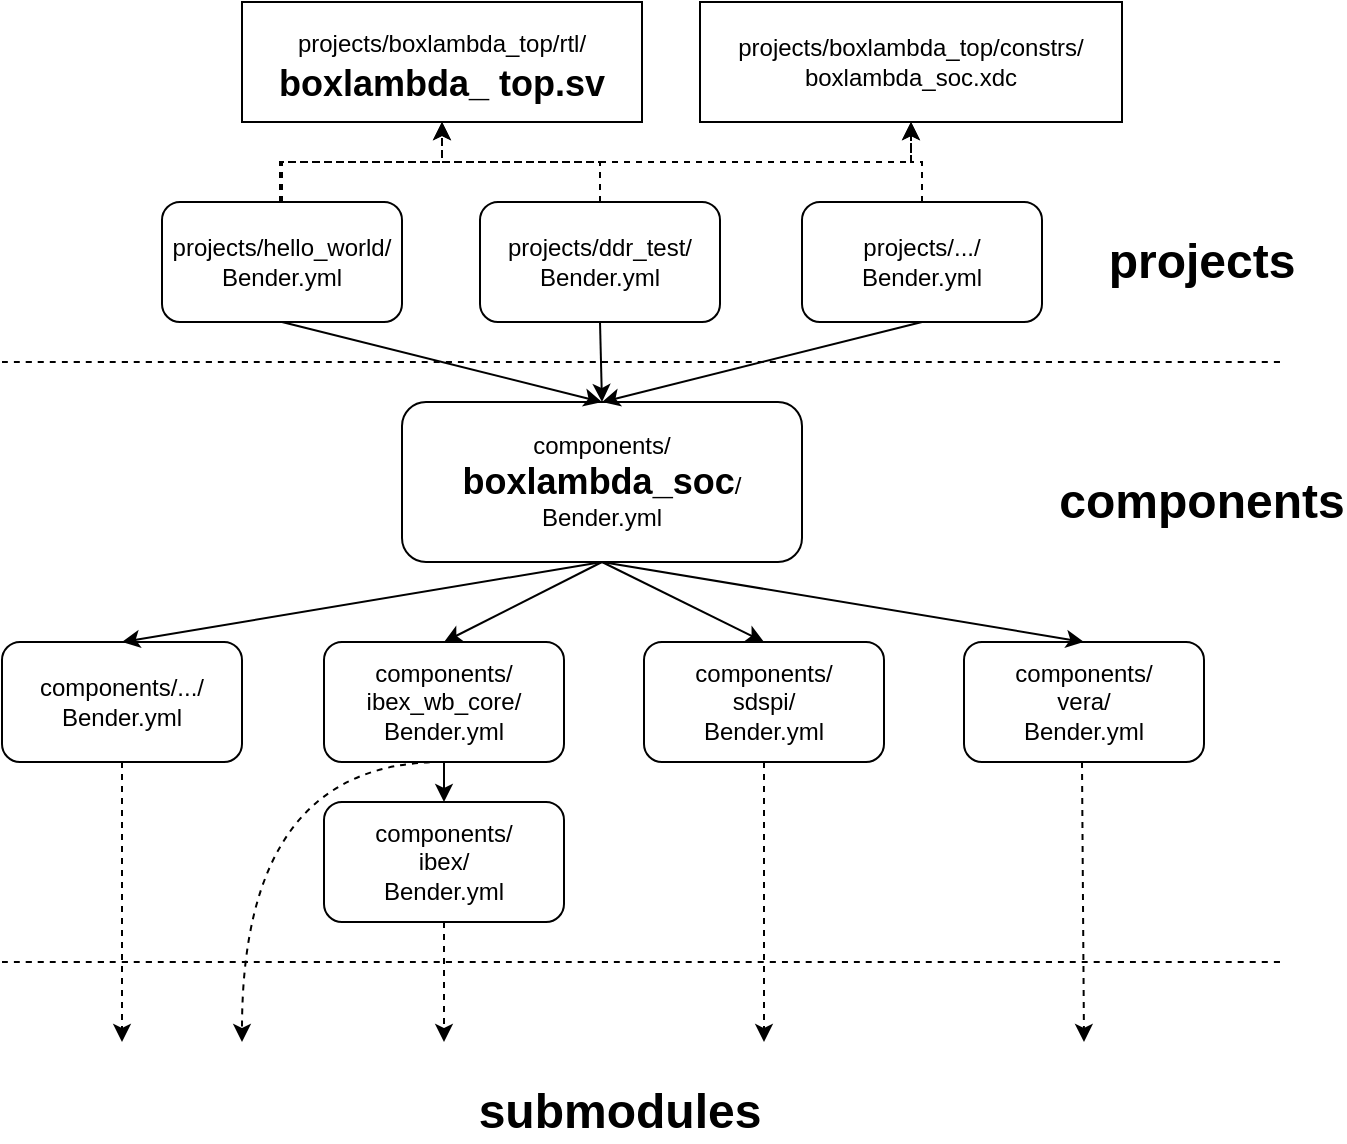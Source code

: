 <mxfile version="24.2.5" type="device">
  <diagram id="vD6cmQ3MLj1Lhym_ptF8" name="Page-1">
    <mxGraphModel dx="2214" dy="1943" grid="1" gridSize="10" guides="1" tooltips="1" connect="1" arrows="1" fold="1" page="1" pageScale="1" pageWidth="850" pageHeight="1100" math="0" shadow="0">
      <root>
        <mxCell id="0" />
        <mxCell id="1" parent="0" />
        <mxCell id="AYIg6Dj9uEM3NDUXBw64-1" value="components/&lt;br&gt;&lt;b&gt;&lt;font style=&quot;font-size: 18px;&quot;&gt;boxlambda_soc&lt;/font&gt;&lt;/b&gt;/&lt;br&gt;Bender.yml" style="rounded=1;whiteSpace=wrap;html=1;" parent="1" vertex="1">
          <mxGeometry x="160" y="120" width="200" height="80" as="geometry" />
        </mxCell>
        <mxCell id="AYIg6Dj9uEM3NDUXBw64-2" value="projects/hello_world/&lt;br&gt;Bender.yml" style="rounded=1;whiteSpace=wrap;html=1;" parent="1" vertex="1">
          <mxGeometry x="40" y="20" width="120" height="60" as="geometry" />
        </mxCell>
        <mxCell id="AYIg6Dj9uEM3NDUXBw64-3" value="" style="endArrow=classic;html=1;rounded=0;exitX=0.5;exitY=1;exitDx=0;exitDy=0;entryX=0.5;entryY=0;entryDx=0;entryDy=0;" parent="1" source="AYIg6Dj9uEM3NDUXBw64-2" target="AYIg6Dj9uEM3NDUXBw64-1" edge="1">
          <mxGeometry width="50" height="50" relative="1" as="geometry">
            <mxPoint x="279" y="330" as="sourcePoint" />
            <mxPoint x="329" y="280" as="targetPoint" />
          </mxGeometry>
        </mxCell>
        <mxCell id="AYIg6Dj9uEM3NDUXBw64-4" value="components/&lt;br&gt;ibex_wb_core/&lt;br&gt;Bender.yml" style="rounded=1;whiteSpace=wrap;html=1;" parent="1" vertex="1">
          <mxGeometry x="121" y="240" width="120" height="60" as="geometry" />
        </mxCell>
        <mxCell id="AYIg6Dj9uEM3NDUXBw64-5" value="components/&lt;br&gt;sdspi/&lt;br&gt;Bender.yml" style="rounded=1;whiteSpace=wrap;html=1;" parent="1" vertex="1">
          <mxGeometry x="281" y="240" width="120" height="60" as="geometry" />
        </mxCell>
        <mxCell id="AYIg6Dj9uEM3NDUXBw64-6" value="components/&lt;br&gt;vera/&lt;br&gt;Bender.yml" style="rounded=1;whiteSpace=wrap;html=1;" parent="1" vertex="1">
          <mxGeometry x="441" y="240" width="120" height="60" as="geometry" />
        </mxCell>
        <mxCell id="AYIg6Dj9uEM3NDUXBw64-7" value="components/&lt;br&gt;ibex/&lt;br&gt;Bender.yml" style="rounded=1;whiteSpace=wrap;html=1;" parent="1" vertex="1">
          <mxGeometry x="121" y="320" width="120" height="60" as="geometry" />
        </mxCell>
        <mxCell id="AYIg6Dj9uEM3NDUXBw64-9" value="" style="endArrow=classic;html=1;rounded=0;exitX=0.5;exitY=1;exitDx=0;exitDy=0;entryX=0.5;entryY=0;entryDx=0;entryDy=0;" parent="1" source="AYIg6Dj9uEM3NDUXBw64-1" target="AYIg6Dj9uEM3NDUXBw64-5" edge="1">
          <mxGeometry width="50" height="50" relative="1" as="geometry">
            <mxPoint x="430" y="230" as="sourcePoint" />
            <mxPoint x="480" y="180" as="targetPoint" />
          </mxGeometry>
        </mxCell>
        <mxCell id="AYIg6Dj9uEM3NDUXBw64-10" value="" style="endArrow=classic;html=1;rounded=0;exitX=0.5;exitY=1;exitDx=0;exitDy=0;entryX=0.5;entryY=0;entryDx=0;entryDy=0;" parent="1" source="AYIg6Dj9uEM3NDUXBw64-1" target="AYIg6Dj9uEM3NDUXBw64-6" edge="1">
          <mxGeometry width="50" height="50" relative="1" as="geometry">
            <mxPoint x="350" y="210" as="sourcePoint" />
            <mxPoint x="351" y="250" as="targetPoint" />
          </mxGeometry>
        </mxCell>
        <mxCell id="AYIg6Dj9uEM3NDUXBw64-11" value="" style="endArrow=classic;html=1;rounded=0;exitX=0.5;exitY=1;exitDx=0;exitDy=0;entryX=0.5;entryY=0;entryDx=0;entryDy=0;" parent="1" source="AYIg6Dj9uEM3NDUXBw64-1" target="AYIg6Dj9uEM3NDUXBw64-4" edge="1">
          <mxGeometry width="50" height="50" relative="1" as="geometry">
            <mxPoint x="350" y="210" as="sourcePoint" />
            <mxPoint x="511" y="250" as="targetPoint" />
          </mxGeometry>
        </mxCell>
        <mxCell id="AYIg6Dj9uEM3NDUXBw64-12" value="" style="endArrow=classic;html=1;rounded=0;exitX=0.5;exitY=1;exitDx=0;exitDy=0;" parent="1" source="AYIg6Dj9uEM3NDUXBw64-4" target="AYIg6Dj9uEM3NDUXBw64-7" edge="1">
          <mxGeometry width="50" height="50" relative="1" as="geometry">
            <mxPoint x="150" y="490" as="sourcePoint" />
            <mxPoint x="200" y="440" as="targetPoint" />
          </mxGeometry>
        </mxCell>
        <mxCell id="AYIg6Dj9uEM3NDUXBw64-14" value="" style="endArrow=classic;html=1;rounded=0;exitX=0.5;exitY=1;exitDx=0;exitDy=0;entryX=0.5;entryY=0;entryDx=0;entryDy=0;dashed=1;" parent="1" source="AYIg6Dj9uEM3NDUXBw64-5" edge="1">
          <mxGeometry width="50" height="50" relative="1" as="geometry">
            <mxPoint x="370" y="230" as="sourcePoint" />
            <mxPoint x="341" y="440" as="targetPoint" />
          </mxGeometry>
        </mxCell>
        <mxCell id="AYIg6Dj9uEM3NDUXBw64-22" value="" style="endArrow=classic;html=1;rounded=0;targetPerimeterSpacing=14;strokeWidth=1;entryX=0.5;entryY=0;entryDx=0;entryDy=0;dashed=1;" parent="1" edge="1">
          <mxGeometry width="50" height="50" relative="1" as="geometry">
            <mxPoint x="500" y="300" as="sourcePoint" />
            <mxPoint x="501" y="440" as="targetPoint" />
          </mxGeometry>
        </mxCell>
        <mxCell id="AYIg6Dj9uEM3NDUXBw64-24" value="" style="endArrow=classic;html=1;rounded=0;targetPerimeterSpacing=14;strokeWidth=1;entryX=0.5;entryY=0;entryDx=0;entryDy=0;dashed=1;exitX=0.5;exitY=1;exitDx=0;exitDy=0;" parent="1" source="AYIg6Dj9uEM3NDUXBw64-7" edge="1">
          <mxGeometry width="50" height="50" relative="1" as="geometry">
            <mxPoint x="351" y="390" as="sourcePoint" />
            <mxPoint x="181" y="440" as="targetPoint" />
          </mxGeometry>
        </mxCell>
        <mxCell id="AYIg6Dj9uEM3NDUXBw64-28" value="" style="endArrow=classic;html=1;rounded=0;targetPerimeterSpacing=14;strokeWidth=1;dashed=1;edgeStyle=orthogonalEdgeStyle;curved=1;" parent="1" edge="1">
          <mxGeometry width="50" height="50" relative="1" as="geometry">
            <mxPoint x="180" y="300" as="sourcePoint" />
            <mxPoint x="80" y="440" as="targetPoint" />
            <Array as="points">
              <mxPoint x="80" y="300" />
            </Array>
          </mxGeometry>
        </mxCell>
        <mxCell id="imEgieJ_jZu0eXIz9Plr-1" value="" style="endArrow=none;dashed=1;html=1;rounded=0;targetPerimeterSpacing=14;strokeWidth=1;curved=1;" parent="1" edge="1">
          <mxGeometry width="50" height="50" relative="1" as="geometry">
            <mxPoint x="-40" y="100" as="sourcePoint" />
            <mxPoint x="600" y="100" as="targetPoint" />
          </mxGeometry>
        </mxCell>
        <mxCell id="imEgieJ_jZu0eXIz9Plr-2" value="" style="endArrow=none;dashed=1;html=1;rounded=0;targetPerimeterSpacing=14;strokeWidth=1;curved=1;" parent="1" edge="1">
          <mxGeometry width="50" height="50" relative="1" as="geometry">
            <mxPoint x="-40" y="400" as="sourcePoint" />
            <mxPoint x="600" y="400" as="targetPoint" />
          </mxGeometry>
        </mxCell>
        <mxCell id="imEgieJ_jZu0eXIz9Plr-3" value="projects" style="text;html=1;strokeColor=none;fillColor=none;align=center;verticalAlign=middle;whiteSpace=wrap;rounded=0;fontStyle=1;fontSize=24;" parent="1" vertex="1">
          <mxGeometry x="530" y="35" width="60" height="30" as="geometry" />
        </mxCell>
        <mxCell id="imEgieJ_jZu0eXIz9Plr-4" value="components" style="text;html=1;strokeColor=none;fillColor=none;align=center;verticalAlign=middle;whiteSpace=wrap;rounded=0;fontStyle=1;fontSize=24;" parent="1" vertex="1">
          <mxGeometry x="530" y="155" width="60" height="30" as="geometry" />
        </mxCell>
        <mxCell id="imEgieJ_jZu0eXIz9Plr-5" value="submodules" style="text;html=1;strokeColor=none;fillColor=none;align=center;verticalAlign=middle;whiteSpace=wrap;rounded=0;fontStyle=1;fontSize=24;" parent="1" vertex="1">
          <mxGeometry x="239" y="460" width="60" height="30" as="geometry" />
        </mxCell>
        <mxCell id="7cDhj4UyhK-GTtnWPC7y-2" value="components/.../&lt;br&gt;Bender.yml" style="rounded=1;whiteSpace=wrap;html=1;" parent="1" vertex="1">
          <mxGeometry x="-40" y="240" width="120" height="60" as="geometry" />
        </mxCell>
        <mxCell id="7cDhj4UyhK-GTtnWPC7y-3" value="" style="endArrow=classic;html=1;rounded=0;exitX=0.5;exitY=1;exitDx=0;exitDy=0;entryX=0.5;entryY=0;entryDx=0;entryDy=0;" parent="1" source="AYIg6Dj9uEM3NDUXBw64-1" target="7cDhj4UyhK-GTtnWPC7y-2" edge="1">
          <mxGeometry width="50" height="50" relative="1" as="geometry">
            <mxPoint x="350" y="210" as="sourcePoint" />
            <mxPoint x="191" y="250" as="targetPoint" />
          </mxGeometry>
        </mxCell>
        <mxCell id="7cDhj4UyhK-GTtnWPC7y-4" value="" style="endArrow=classic;html=1;rounded=0;exitX=0.5;exitY=1;exitDx=0;exitDy=0;dashed=1;entryX=0.5;entryY=0;entryDx=0;entryDy=0;" parent="1" source="7cDhj4UyhK-GTtnWPC7y-2" edge="1">
          <mxGeometry width="50" height="50" relative="1" as="geometry">
            <mxPoint x="220" y="340" as="sourcePoint" />
            <mxPoint x="20" y="440" as="targetPoint" />
          </mxGeometry>
        </mxCell>
        <mxCell id="7cDhj4UyhK-GTtnWPC7y-6" value="projects/ddr_test/&lt;br&gt;Bender.yml" style="rounded=1;whiteSpace=wrap;html=1;" parent="1" vertex="1">
          <mxGeometry x="199" y="20" width="120" height="60" as="geometry" />
        </mxCell>
        <mxCell id="7cDhj4UyhK-GTtnWPC7y-7" value="" style="endArrow=classic;html=1;rounded=0;exitX=0.5;exitY=1;exitDx=0;exitDy=0;entryX=0.5;entryY=0;entryDx=0;entryDy=0;" parent="1" source="7cDhj4UyhK-GTtnWPC7y-6" target="AYIg6Dj9uEM3NDUXBw64-1" edge="1">
          <mxGeometry width="50" height="50" relative="1" as="geometry">
            <mxPoint x="110" y="110" as="sourcePoint" />
            <mxPoint x="209" y="153.585" as="targetPoint" />
          </mxGeometry>
        </mxCell>
        <mxCell id="7cDhj4UyhK-GTtnWPC7y-8" value="projects/.../&lt;br&gt;Bender.yml" style="rounded=1;whiteSpace=wrap;html=1;" parent="1" vertex="1">
          <mxGeometry x="360" y="20" width="120" height="60" as="geometry" />
        </mxCell>
        <mxCell id="7cDhj4UyhK-GTtnWPC7y-9" value="" style="endArrow=classic;html=1;rounded=0;exitX=0.5;exitY=1;exitDx=0;exitDy=0;entryX=0.5;entryY=0;entryDx=0;entryDy=0;" parent="1" source="7cDhj4UyhK-GTtnWPC7y-8" target="AYIg6Dj9uEM3NDUXBw64-1" edge="1">
          <mxGeometry width="50" height="50" relative="1" as="geometry">
            <mxPoint x="269" y="110" as="sourcePoint" />
            <mxPoint x="269" y="150" as="targetPoint" />
          </mxGeometry>
        </mxCell>
        <mxCell id="7cDhj4UyhK-GTtnWPC7y-10" value="&lt;font style=&quot;font-size: 12px;&quot;&gt;projects/boxlambda_top/rtl/&lt;/font&gt;&lt;br&gt;&lt;b&gt;boxlambda_ top.sv&lt;/b&gt;" style="rounded=0;whiteSpace=wrap;html=1;fontSize=18;" parent="1" vertex="1">
          <mxGeometry x="80" y="-80" width="200" height="60" as="geometry" />
        </mxCell>
        <mxCell id="7cDhj4UyhK-GTtnWPC7y-11" value="" style="endArrow=classic;html=1;rounded=0;dashed=1;exitX=0.5;exitY=0;exitDx=0;exitDy=0;entryX=0.5;entryY=1;entryDx=0;entryDy=0;edgeStyle=orthogonalEdgeStyle;" parent="1" source="AYIg6Dj9uEM3NDUXBw64-2" target="7cDhj4UyhK-GTtnWPC7y-10" edge="1">
          <mxGeometry width="50" height="50" relative="1" as="geometry">
            <mxPoint x="99" y="10" as="sourcePoint" />
            <mxPoint x="149" y="-40" as="targetPoint" />
          </mxGeometry>
        </mxCell>
        <mxCell id="7cDhj4UyhK-GTtnWPC7y-14" value="projects/boxlambda_top/constrs/&lt;br&gt;boxlambda_soc.xdc" style="rounded=0;whiteSpace=wrap;html=1;" parent="1" vertex="1">
          <mxGeometry x="309" y="-80" width="211" height="60" as="geometry" />
        </mxCell>
        <mxCell id="7cDhj4UyhK-GTtnWPC7y-17" value="" style="endArrow=classic;html=1;rounded=0;dashed=1;entryX=0.5;entryY=1;entryDx=0;entryDy=0;edgeStyle=orthogonalEdgeStyle;" parent="1" target="7cDhj4UyhK-GTtnWPC7y-14" edge="1">
          <mxGeometry width="50" height="50" relative="1" as="geometry">
            <mxPoint x="99" y="20" as="sourcePoint" />
            <mxPoint x="29" y="-70" as="targetPoint" />
            <Array as="points">
              <mxPoint x="99" />
              <mxPoint x="415" />
            </Array>
          </mxGeometry>
        </mxCell>
        <mxCell id="7cDhj4UyhK-GTtnWPC7y-20" value="" style="endArrow=classic;html=1;rounded=0;dashed=1;exitX=0.5;exitY=0;exitDx=0;exitDy=0;entryX=0.5;entryY=1;entryDx=0;entryDy=0;edgeStyle=orthogonalEdgeStyle;" parent="1" source="7cDhj4UyhK-GTtnWPC7y-6" target="7cDhj4UyhK-GTtnWPC7y-10" edge="1">
          <mxGeometry width="50" height="50" relative="1" as="geometry">
            <mxPoint x="259" as="sourcePoint" />
            <mxPoint x="309" y="-50" as="targetPoint" />
          </mxGeometry>
        </mxCell>
        <mxCell id="7cDhj4UyhK-GTtnWPC7y-21" value="" style="endArrow=classic;html=1;rounded=0;dashed=1;exitX=0.5;exitY=0;exitDx=0;exitDy=0;entryX=0.5;entryY=1;entryDx=0;entryDy=0;edgeStyle=orthogonalEdgeStyle;" parent="1" source="7cDhj4UyhK-GTtnWPC7y-8" target="7cDhj4UyhK-GTtnWPC7y-14" edge="1">
          <mxGeometry width="50" height="50" relative="1" as="geometry">
            <mxPoint x="519" y="-20" as="sourcePoint" />
            <mxPoint x="569" y="-70" as="targetPoint" />
          </mxGeometry>
        </mxCell>
      </root>
    </mxGraphModel>
  </diagram>
</mxfile>
